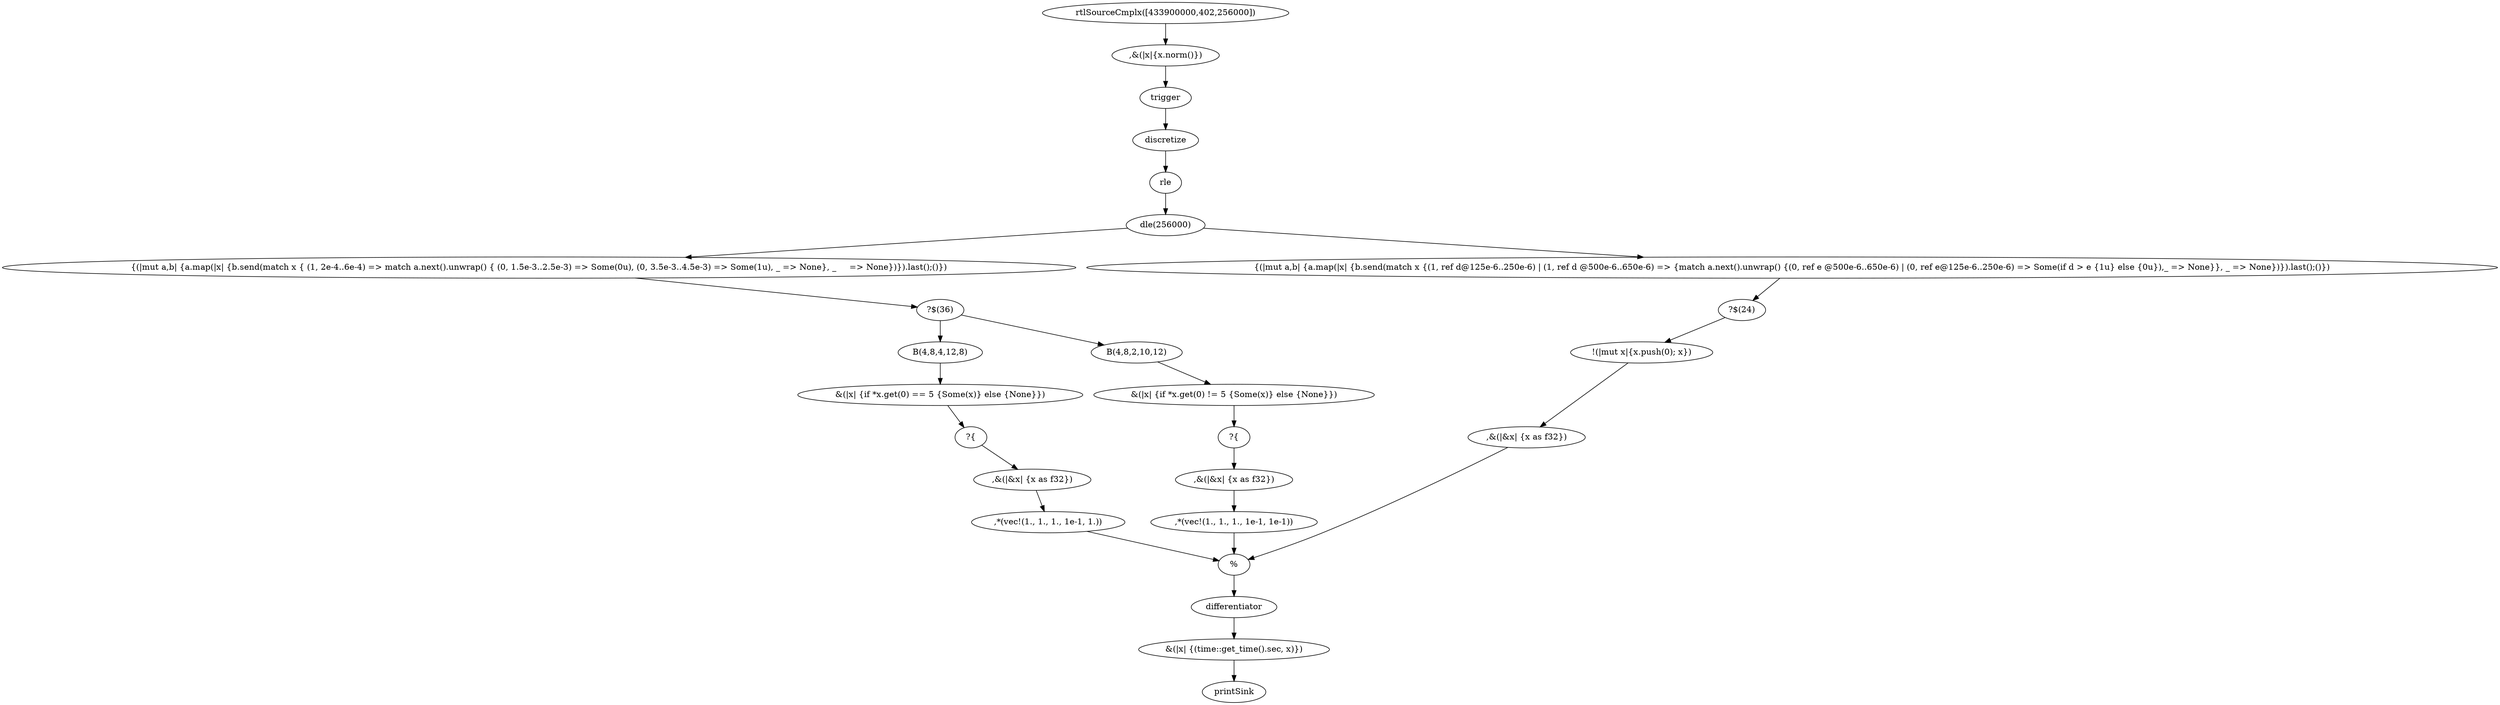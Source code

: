 digraph main {
    N078001[label="rtlSourceCmplx([433900000,402,256000])"];
    N079001[label=",&(|x|{x.norm()})"];
    N080001[label="trigger"];
    N081001[label="discretize"];
    N082001[label="rle"];
    N083001[label="dle(256000)"];
    N084001[label="{(|mut a,b| {a.map(|x| {b.send(match x { (1, 2e-4..6e-4) => match a.next().unwrap() { (0, 1.5e-3..2.5e-3) => Some(0u), (0, 3.5e-3..4.5e-3) => Some(1u), _ => None}, _     => None})}).last();()})"];
    N084002[label="{(|mut a,b| {a.map(|x| {b.send(match x {(1, ref d@125e-6..250e-6) | (1, ref d @500e-6..650e-6) => {match a.next().unwrap() {(0, ref e @500e-6..650e-6) | (0, ref e@125e-6..250e-6) => Some(if d > e {1u} else {0u}),_ => None}}, _ => None})}).last();()})"];
    N085001[label="?$(36)"];
    N085002[label="?$(24)"];
    N086001[label="B(4,8,4,12,8)"];
    N086002[label="B(4,8,2,10,12)"];
    N086003[label="!(|mut x|{x.push(0); x})"];
    N087001[label="&(|x| {if *x.get(0) == 5 {Some(x)} else {None}})"];
    N087002[label="&(|x| {if *x.get(0) != 5 {Some(x)} else {None}})"];
    N088001[label="?{"];
    N088002[label="?{"];
    N089001[label=",&(|&x| {x as f32})"];
    N089002[label=",&(|&x| {x as f32})"];
    N090001[label=",*(vec!(1., 1., 1., 1e-1, 1.))"];
    N090002[label=",*(vec!(1., 1., 1., 1e-1, 1e-1))"];
    N090003[label=",&(|&x| {x as f32})"];
    N091001[label="%"];
    N092001[label="differentiator"];
    N093001[label="&(|x| {(time::get_time().sec, x)})"];
    N094001[label="printSink"];
    N078001 -> N079001[label=""];
    N079001 -> N080001[label=""];
    N080001 -> N081001[label=""];
    N081001 -> N082001[label=""];
    N082001 -> N083001[label=""];
    N083001 -> N084001[label=""];
    N083001 -> N084002[label=""];
    N084001 -> N085001[label=""];
    N084002 -> N085002[label=""];
    N085001 -> N086001[label=""];
    N085001 -> N086002[label=""];
    N085002 -> N086003[label=""];
    N086001 -> N087001[label=""];
    N086002 -> N087002[label=""];
    N086003 -> N090003[label=""];
    N087001 -> N088001[label=""];
    N087002 -> N088002[label=""];
    N088001 -> N089001[label=""];
    N088002 -> N089002[label=""];
    N089001 -> N090001[label=""];
    N089002 -> N090002[label=""];
    N090001 -> N091001[label=""];
    N090002 -> N091001[label=""];
    N090003 -> N091001[label=""];
    N091001 -> N092001[label=""];
    N092001 -> N093001[label=""];
    N093001 -> N094001[label=""];
}
